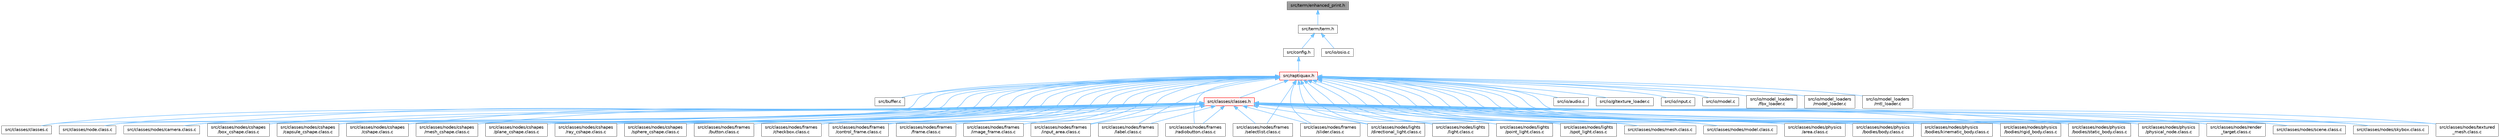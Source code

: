 digraph "src/term/enhanced_print.h"
{
 // LATEX_PDF_SIZE
  bgcolor="transparent";
  edge [fontname=Helvetica,fontsize=10,labelfontname=Helvetica,labelfontsize=10];
  node [fontname=Helvetica,fontsize=10,shape=box,height=0.2,width=0.4];
  Node1 [id="Node000001",label="src/term/enhanced_print.h",height=0.2,width=0.4,color="gray40", fillcolor="grey60", style="filled", fontcolor="black",tooltip=" "];
  Node1 -> Node2 [id="edge1_Node000001_Node000002",dir="back",color="steelblue1",style="solid",tooltip=" "];
  Node2 [id="Node000002",label="src/term/term.h",height=0.2,width=0.4,color="grey40", fillcolor="white", style="filled",URL="$term_8h.html",tooltip=" "];
  Node2 -> Node3 [id="edge2_Node000002_Node000003",dir="back",color="steelblue1",style="solid",tooltip=" "];
  Node3 [id="Node000003",label="src/config.h",height=0.2,width=0.4,color="grey40", fillcolor="white", style="filled",URL="$config_8h.html",tooltip=" "];
  Node3 -> Node4 [id="edge3_Node000003_Node000004",dir="back",color="steelblue1",style="solid",tooltip=" "];
  Node4 [id="Node000004",label="src/raptiquax.h",height=0.2,width=0.4,color="red", fillcolor="#FFF0F0", style="filled",URL="$raptiquax_8h.html",tooltip="This file contains type definitions for fixed-width integer types and floating-point types."];
  Node4 -> Node5 [id="edge4_Node000004_Node000005",dir="back",color="steelblue1",style="solid",tooltip=" "];
  Node5 [id="Node000005",label="src/buffer.c",height=0.2,width=0.4,color="grey40", fillcolor="white", style="filled",URL="$buffer_8c.html",tooltip=" "];
  Node4 -> Node6 [id="edge5_Node000004_Node000006",dir="back",color="steelblue1",style="solid",tooltip=" "];
  Node6 [id="Node000006",label="src/classes/classes.c",height=0.2,width=0.4,color="grey40", fillcolor="white", style="filled",URL="$classes_8c.html",tooltip=" "];
  Node4 -> Node7 [id="edge6_Node000004_Node000007",dir="back",color="steelblue1",style="solid",tooltip=" "];
  Node7 [id="Node000007",label="src/classes/classes.h",height=0.2,width=0.4,color="red", fillcolor="#FFF0F0", style="filled",URL="$classes_8h.html",tooltip=" "];
  Node7 -> Node6 [id="edge7_Node000007_Node000006",dir="back",color="steelblue1",style="solid",tooltip=" "];
  Node7 -> Node8 [id="edge8_Node000007_Node000008",dir="back",color="steelblue1",style="solid",tooltip=" "];
  Node8 [id="Node000008",label="src/classes/node.class.c",height=0.2,width=0.4,color="grey40", fillcolor="white", style="filled",URL="$node_8class_8c.html",tooltip="Implementation of the node class for the ProjetSDLOpenGLL2 project."];
  Node7 -> Node9 [id="edge9_Node000007_Node000009",dir="back",color="steelblue1",style="solid",tooltip=" "];
  Node9 [id="Node000009",label="src/classes/nodes/camera.class.c",height=0.2,width=0.4,color="grey40", fillcolor="white", style="filled",URL="$camera_8class_8c.html",tooltip="This file contains the implementation of the Camera class."];
  Node7 -> Node10 [id="edge10_Node000007_Node000010",dir="back",color="steelblue1",style="solid",tooltip=" "];
  Node10 [id="Node000010",label="src/classes/nodes/cshapes\l/box_cshape.class.c",height=0.2,width=0.4,color="grey40", fillcolor="white", style="filled",URL="$box__cshape_8class_8c.html",tooltip="This source file defines the BoxCShape class and its associated methods."];
  Node7 -> Node11 [id="edge11_Node000007_Node000011",dir="back",color="steelblue1",style="solid",tooltip=" "];
  Node11 [id="Node000011",label="src/classes/nodes/cshapes\l/capsule_cshape.class.c",height=0.2,width=0.4,color="grey40", fillcolor="white", style="filled",URL="$capsule__cshape_8class_8c.html",tooltip="This file defines the implementation of the capsule shape class."];
  Node7 -> Node12 [id="edge12_Node000007_Node000012",dir="back",color="steelblue1",style="solid",tooltip=" "];
  Node12 [id="Node000012",label="src/classes/nodes/cshapes\l/cshape.class.c",height=0.2,width=0.4,color="grey40", fillcolor="white", style="filled",URL="$cshape_8class_8c.html",tooltip="This file defines the implementation of various CShape classes."];
  Node7 -> Node13 [id="edge13_Node000007_Node000013",dir="back",color="steelblue1",style="solid",tooltip=" "];
  Node13 [id="Node000013",label="src/classes/nodes/cshapes\l/mesh_cshape.class.c",height=0.2,width=0.4,color="grey40", fillcolor="white", style="filled",URL="$mesh__cshape_8class_8c.html",tooltip="This file defines the implementation of mesh shapes for the project."];
  Node7 -> Node14 [id="edge14_Node000007_Node000014",dir="back",color="steelblue1",style="solid",tooltip=" "];
  Node14 [id="Node000014",label="src/classes/nodes/cshapes\l/plane_cshape.class.c",height=0.2,width=0.4,color="grey40", fillcolor="white", style="filled",URL="$plane__cshape_8class_8c.html",tooltip="This file defines the implementation of a plane shape class."];
  Node7 -> Node15 [id="edge15_Node000007_Node000015",dir="back",color="steelblue1",style="solid",tooltip=" "];
  Node15 [id="Node000015",label="src/classes/nodes/cshapes\l/ray_cshape.class.c",height=0.2,width=0.4,color="grey40", fillcolor="white", style="filled",URL="$ray__cshape_8class_8c.html",tooltip="This file defines the implementation of ray-casting shapes."];
  Node7 -> Node16 [id="edge16_Node000007_Node000016",dir="back",color="steelblue1",style="solid",tooltip=" "];
  Node16 [id="Node000016",label="src/classes/nodes/cshapes\l/sphere_cshape.class.c",height=0.2,width=0.4,color="grey40", fillcolor="white", style="filled",URL="$sphere__cshape_8class_8c.html",tooltip="This file contains the implementation of the SphereCShape class."];
  Node7 -> Node17 [id="edge17_Node000007_Node000017",dir="back",color="steelblue1",style="solid",tooltip=" "];
  Node17 [id="Node000017",label="src/classes/nodes/frames\l/button.class.c",height=0.2,width=0.4,color="grey40", fillcolor="white", style="filled",URL="$button_8class_8c.html",tooltip="This file defines the Button class and its associated methods."];
  Node7 -> Node18 [id="edge18_Node000007_Node000018",dir="back",color="steelblue1",style="solid",tooltip=" "];
  Node18 [id="Node000018",label="src/classes/nodes/frames\l/checkbox.class.c",height=0.2,width=0.4,color="grey40", fillcolor="white", style="filled",URL="$checkbox_8class_8c.html",tooltip="Implementation of the Checkbox class for the GUI framework."];
  Node7 -> Node19 [id="edge19_Node000007_Node000019",dir="back",color="steelblue1",style="solid",tooltip=" "];
  Node19 [id="Node000019",label="src/classes/nodes/frames\l/control_frame.class.c",height=0.2,width=0.4,color="grey40", fillcolor="white", style="filled",URL="$control__frame_8class_8c.html",tooltip="This file defines the implementation of the control frame class."];
  Node7 -> Node20 [id="edge20_Node000007_Node000020",dir="back",color="steelblue1",style="solid",tooltip=" "];
  Node20 [id="Node000020",label="src/classes/nodes/frames\l/frame.class.c",height=0.2,width=0.4,color="grey40", fillcolor="white", style="filled",URL="$frame_8class_8c.html",tooltip="This file defines the implementation of frame-related functionalities."];
  Node7 -> Node21 [id="edge21_Node000007_Node000021",dir="back",color="steelblue1",style="solid",tooltip=" "];
  Node21 [id="Node000021",label="src/classes/nodes/frames\l/image_frame.class.c",height=0.2,width=0.4,color="grey40", fillcolor="white", style="filled",URL="$image__frame_8class_8c.html",tooltip="This file contains the implementation of the ImageFrame class."];
  Node7 -> Node22 [id="edge22_Node000007_Node000022",dir="back",color="steelblue1",style="solid",tooltip=" "];
  Node22 [id="Node000022",label="src/classes/nodes/frames\l/input_area.class.c",height=0.2,width=0.4,color="grey40", fillcolor="white", style="filled",URL="$input__area_8class_8c.html",tooltip="This file defines the InputArea class and its associated methods."];
  Node7 -> Node23 [id="edge23_Node000007_Node000023",dir="back",color="steelblue1",style="solid",tooltip=" "];
  Node23 [id="Node000023",label="src/classes/nodes/frames\l/label.class.c",height=0.2,width=0.4,color="grey40", fillcolor="white", style="filled",URL="$label_8class_8c.html",tooltip="This file defines the Label class and its associated functions."];
  Node7 -> Node24 [id="edge24_Node000007_Node000024",dir="back",color="steelblue1",style="solid",tooltip=" "];
  Node24 [id="Node000024",label="src/classes/nodes/frames\l/radiobutton.class.c",height=0.2,width=0.4,color="grey40", fillcolor="white", style="filled",URL="$radiobutton_8class_8c.html",tooltip="Implementation of the RadioButton class."];
  Node7 -> Node25 [id="edge25_Node000007_Node000025",dir="back",color="steelblue1",style="solid",tooltip=" "];
  Node25 [id="Node000025",label="src/classes/nodes/frames\l/selectlist.class.c",height=0.2,width=0.4,color="grey40", fillcolor="white", style="filled",URL="$selectlist_8class_8c.html",tooltip="This file implements the functionality for a selectable list frame in the application."];
  Node7 -> Node26 [id="edge26_Node000007_Node000026",dir="back",color="steelblue1",style="solid",tooltip=" "];
  Node26 [id="Node000026",label="src/classes/nodes/frames\l/slider.class.c",height=0.2,width=0.4,color="grey40", fillcolor="white", style="filled",URL="$slider_8class_8c.html",tooltip=" "];
  Node7 -> Node27 [id="edge27_Node000007_Node000027",dir="back",color="steelblue1",style="solid",tooltip=" "];
  Node27 [id="Node000027",label="src/classes/nodes/lights\l/directional_light.class.c",height=0.2,width=0.4,color="grey40", fillcolor="white", style="filled",URL="$directional__light_8class_8c.html",tooltip="This file contains the implementation of the directional light class."];
  Node7 -> Node28 [id="edge28_Node000007_Node000028",dir="back",color="steelblue1",style="solid",tooltip=" "];
  Node28 [id="Node000028",label="src/classes/nodes/lights\l/light.class.c",height=0.2,width=0.4,color="grey40", fillcolor="white", style="filled",URL="$light_8class_8c.html",tooltip="This file contains the implementation of the light class for the project."];
  Node7 -> Node29 [id="edge29_Node000007_Node000029",dir="back",color="steelblue1",style="solid",tooltip=" "];
  Node29 [id="Node000029",label="src/classes/nodes/lights\l/point_light.class.c",height=0.2,width=0.4,color="grey40", fillcolor="white", style="filled",URL="$point__light_8class_8c.html",tooltip="This file contains the implementation of the PointLight class."];
  Node7 -> Node30 [id="edge30_Node000007_Node000030",dir="back",color="steelblue1",style="solid",tooltip=" "];
  Node30 [id="Node000030",label="src/classes/nodes/lights\l/spot_light.class.c",height=0.2,width=0.4,color="grey40", fillcolor="white", style="filled",URL="$spot__light_8class_8c.html",tooltip="This file contains the implementation of the SpotLight class."];
  Node7 -> Node31 [id="edge31_Node000007_Node000031",dir="back",color="steelblue1",style="solid",tooltip=" "];
  Node31 [id="Node000031",label="src/classes/nodes/mesh.class.c",height=0.2,width=0.4,color="grey40", fillcolor="white", style="filled",URL="$mesh_8class_8c.html",tooltip="This file defines the implementation of the Mesh class."];
  Node7 -> Node32 [id="edge32_Node000007_Node000032",dir="back",color="steelblue1",style="solid",tooltip=" "];
  Node32 [id="Node000032",label="src/classes/nodes/model.class.c",height=0.2,width=0.4,color="grey40", fillcolor="white", style="filled",URL="$model_8class_8c.html",tooltip="This file contains the implementation of the model class."];
  Node7 -> Node33 [id="edge33_Node000007_Node000033",dir="back",color="steelblue1",style="solid",tooltip=" "];
  Node33 [id="Node000033",label="src/classes/nodes/physics\l/area.class.c",height=0.2,width=0.4,color="grey40", fillcolor="white", style="filled",URL="$area_8class_8c.html",tooltip="This file handles the physics area nodes in the project."];
  Node7 -> Node34 [id="edge34_Node000007_Node000034",dir="back",color="steelblue1",style="solid",tooltip=" "];
  Node34 [id="Node000034",label="src/classes/nodes/physics\l/bodies/body.class.c",height=0.2,width=0.4,color="grey40", fillcolor="white", style="filled",URL="$body_8class_8c.html",tooltip="This file defines the body class for the physics engine."];
  Node7 -> Node35 [id="edge35_Node000007_Node000035",dir="back",color="steelblue1",style="solid",tooltip=" "];
  Node35 [id="Node000035",label="src/classes/nodes/physics\l/bodies/kinematic_body.class.c",height=0.2,width=0.4,color="grey40", fillcolor="white", style="filled",URL="$kinematic__body_8class_8c.html",tooltip="This file defines the implementation of kinematic bodies for the physics engine."];
  Node7 -> Node36 [id="edge36_Node000007_Node000036",dir="back",color="steelblue1",style="solid",tooltip=" "];
  Node36 [id="Node000036",label="src/classes/nodes/physics\l/bodies/rigid_body.class.c",height=0.2,width=0.4,color="grey40", fillcolor="white", style="filled",URL="$rigid__body_8class_8c.html",tooltip="This source file defines the implementation of rigid body physics for the project."];
  Node7 -> Node37 [id="edge37_Node000007_Node000037",dir="back",color="steelblue1",style="solid",tooltip=" "];
  Node37 [id="Node000037",label="src/classes/nodes/physics\l/bodies/static_body.class.c",height=0.2,width=0.4,color="grey40", fillcolor="white", style="filled",URL="$static__body_8class_8c.html",tooltip="This file defines the implementation of static bodies in the physics engine."];
  Node7 -> Node38 [id="edge38_Node000007_Node000038",dir="back",color="steelblue1",style="solid",tooltip=" "];
  Node38 [id="Node000038",label="src/classes/nodes/physics\l/physical_node.class.c",height=0.2,width=0.4,color="grey40", fillcolor="white", style="filled",URL="$physical__node_8class_8c.html",tooltip="This file contains the implementation of the PhysicalNode class."];
  Node7 -> Node39 [id="edge39_Node000007_Node000039",dir="back",color="steelblue1",style="solid",tooltip=" "];
  Node39 [id="Node000039",label="src/classes/nodes/render\l_target.class.c",height=0.2,width=0.4,color="grey40", fillcolor="white", style="filled",URL="$render__target_8class_8c.html",tooltip="Framebuffer class implementation."];
  Node7 -> Node40 [id="edge40_Node000007_Node000040",dir="back",color="steelblue1",style="solid",tooltip=" "];
  Node40 [id="Node000040",label="src/classes/nodes/scene.class.c",height=0.2,width=0.4,color="grey40", fillcolor="white", style="filled",URL="$scene_8class_8c.html",tooltip="This file contains the implementation of the scene class."];
  Node7 -> Node41 [id="edge41_Node000007_Node000041",dir="back",color="steelblue1",style="solid",tooltip=" "];
  Node41 [id="Node000041",label="src/classes/nodes/skybox.class.c",height=0.2,width=0.4,color="grey40", fillcolor="white", style="filled",URL="$skybox_8class_8c.html",tooltip="This file contains the implementation of the Skybox class."];
  Node7 -> Node42 [id="edge42_Node000007_Node000042",dir="back",color="steelblue1",style="solid",tooltip=" "];
  Node42 [id="Node000042",label="src/classes/nodes/textured\l_mesh.class.c",height=0.2,width=0.4,color="grey40", fillcolor="white", style="filled",URL="$textured__mesh_8class_8c.html",tooltip="This file contains the implementation of the TexturedMesh class."];
  Node4 -> Node8 [id="edge43_Node000004_Node000008",dir="back",color="steelblue1",style="solid",tooltip=" "];
  Node4 -> Node9 [id="edge44_Node000004_Node000009",dir="back",color="steelblue1",style="solid",tooltip=" "];
  Node4 -> Node10 [id="edge45_Node000004_Node000010",dir="back",color="steelblue1",style="solid",tooltip=" "];
  Node4 -> Node11 [id="edge46_Node000004_Node000011",dir="back",color="steelblue1",style="solid",tooltip=" "];
  Node4 -> Node12 [id="edge47_Node000004_Node000012",dir="back",color="steelblue1",style="solid",tooltip=" "];
  Node4 -> Node13 [id="edge48_Node000004_Node000013",dir="back",color="steelblue1",style="solid",tooltip=" "];
  Node4 -> Node14 [id="edge49_Node000004_Node000014",dir="back",color="steelblue1",style="solid",tooltip=" "];
  Node4 -> Node15 [id="edge50_Node000004_Node000015",dir="back",color="steelblue1",style="solid",tooltip=" "];
  Node4 -> Node16 [id="edge51_Node000004_Node000016",dir="back",color="steelblue1",style="solid",tooltip=" "];
  Node4 -> Node17 [id="edge52_Node000004_Node000017",dir="back",color="steelblue1",style="solid",tooltip=" "];
  Node4 -> Node18 [id="edge53_Node000004_Node000018",dir="back",color="steelblue1",style="solid",tooltip=" "];
  Node4 -> Node19 [id="edge54_Node000004_Node000019",dir="back",color="steelblue1",style="solid",tooltip=" "];
  Node4 -> Node20 [id="edge55_Node000004_Node000020",dir="back",color="steelblue1",style="solid",tooltip=" "];
  Node4 -> Node21 [id="edge56_Node000004_Node000021",dir="back",color="steelblue1",style="solid",tooltip=" "];
  Node4 -> Node22 [id="edge57_Node000004_Node000022",dir="back",color="steelblue1",style="solid",tooltip=" "];
  Node4 -> Node23 [id="edge58_Node000004_Node000023",dir="back",color="steelblue1",style="solid",tooltip=" "];
  Node4 -> Node24 [id="edge59_Node000004_Node000024",dir="back",color="steelblue1",style="solid",tooltip=" "];
  Node4 -> Node25 [id="edge60_Node000004_Node000025",dir="back",color="steelblue1",style="solid",tooltip=" "];
  Node4 -> Node26 [id="edge61_Node000004_Node000026",dir="back",color="steelblue1",style="solid",tooltip=" "];
  Node4 -> Node27 [id="edge62_Node000004_Node000027",dir="back",color="steelblue1",style="solid",tooltip=" "];
  Node4 -> Node28 [id="edge63_Node000004_Node000028",dir="back",color="steelblue1",style="solid",tooltip=" "];
  Node4 -> Node29 [id="edge64_Node000004_Node000029",dir="back",color="steelblue1",style="solid",tooltip=" "];
  Node4 -> Node30 [id="edge65_Node000004_Node000030",dir="back",color="steelblue1",style="solid",tooltip=" "];
  Node4 -> Node31 [id="edge66_Node000004_Node000031",dir="back",color="steelblue1",style="solid",tooltip=" "];
  Node4 -> Node32 [id="edge67_Node000004_Node000032",dir="back",color="steelblue1",style="solid",tooltip=" "];
  Node4 -> Node33 [id="edge68_Node000004_Node000033",dir="back",color="steelblue1",style="solid",tooltip=" "];
  Node4 -> Node34 [id="edge69_Node000004_Node000034",dir="back",color="steelblue1",style="solid",tooltip=" "];
  Node4 -> Node35 [id="edge70_Node000004_Node000035",dir="back",color="steelblue1",style="solid",tooltip=" "];
  Node4 -> Node36 [id="edge71_Node000004_Node000036",dir="back",color="steelblue1",style="solid",tooltip=" "];
  Node4 -> Node37 [id="edge72_Node000004_Node000037",dir="back",color="steelblue1",style="solid",tooltip=" "];
  Node4 -> Node38 [id="edge73_Node000004_Node000038",dir="back",color="steelblue1",style="solid",tooltip=" "];
  Node4 -> Node39 [id="edge74_Node000004_Node000039",dir="back",color="steelblue1",style="solid",tooltip=" "];
  Node4 -> Node40 [id="edge75_Node000004_Node000040",dir="back",color="steelblue1",style="solid",tooltip=" "];
  Node4 -> Node41 [id="edge76_Node000004_Node000041",dir="back",color="steelblue1",style="solid",tooltip=" "];
  Node4 -> Node42 [id="edge77_Node000004_Node000042",dir="back",color="steelblue1",style="solid",tooltip=" "];
  Node4 -> Node53 [id="edge78_Node000004_Node000053",dir="back",color="steelblue1",style="solid",tooltip=" "];
  Node53 [id="Node000053",label="src/io/audio.c",height=0.2,width=0.4,color="grey40", fillcolor="white", style="filled",URL="$audio_8c.html",tooltip=" "];
  Node4 -> Node54 [id="edge79_Node000004_Node000054",dir="back",color="steelblue1",style="solid",tooltip=" "];
  Node54 [id="Node000054",label="src/io/gltexture_loader.c",height=0.2,width=0.4,color="grey40", fillcolor="white", style="filled",URL="$gltexture__loader_8c.html",tooltip=" "];
  Node4 -> Node55 [id="edge80_Node000004_Node000055",dir="back",color="steelblue1",style="solid",tooltip=" "];
  Node55 [id="Node000055",label="src/io/input.c",height=0.2,width=0.4,color="grey40", fillcolor="white", style="filled",URL="$input_8c.html",tooltip=" "];
  Node4 -> Node56 [id="edge81_Node000004_Node000056",dir="back",color="steelblue1",style="solid",tooltip=" "];
  Node56 [id="Node000056",label="src/io/model.c",height=0.2,width=0.4,color="grey40", fillcolor="white", style="filled",URL="$model_8c.html",tooltip=" "];
  Node4 -> Node57 [id="edge82_Node000004_Node000057",dir="back",color="steelblue1",style="solid",tooltip=" "];
  Node57 [id="Node000057",label="src/io/model_loaders\l/fbx_loader.c",height=0.2,width=0.4,color="grey40", fillcolor="white", style="filled",URL="$fbx__loader_8c.html",tooltip=" "];
  Node4 -> Node58 [id="edge83_Node000004_Node000058",dir="back",color="steelblue1",style="solid",tooltip=" "];
  Node58 [id="Node000058",label="src/io/model_loaders\l/model_loader.c",height=0.2,width=0.4,color="grey40", fillcolor="white", style="filled",URL="$model__loader_8c.html",tooltip=" "];
  Node4 -> Node59 [id="edge84_Node000004_Node000059",dir="back",color="steelblue1",style="solid",tooltip=" "];
  Node59 [id="Node000059",label="src/io/model_loaders\l/mtl_loader.c",height=0.2,width=0.4,color="grey40", fillcolor="white", style="filled",URL="$mtl__loader_8c.html",tooltip=" "];
  Node2 -> Node78 [id="edge85_Node000002_Node000078",dir="back",color="steelblue1",style="solid",tooltip=" "];
  Node78 [id="Node000078",label="src/io/osio.c",height=0.2,width=0.4,color="grey40", fillcolor="white", style="filled",URL="$osio_8c.html",tooltip=" "];
}
